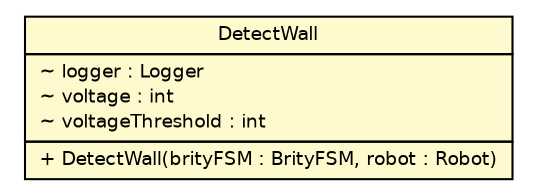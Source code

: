#!/usr/local/bin/dot
#
# Class diagram 
# Generated by UMLGraph version R5_6 (http://www.umlgraph.org/)
#

digraph G {
	edge [fontname="Helvetica",fontsize=10,labelfontname="Helvetica",labelfontsize=10];
	node [fontname="Helvetica",fontsize=10,shape=plaintext];
	nodesep=0.25;
	ranksep=0.5;
	// jab.lejos.liverobots.brity.fsm.states.DetectWall
	c178 [label=<<table title="jab.lejos.liverobots.brity.fsm.states.DetectWall" border="0" cellborder="1" cellspacing="0" cellpadding="2" port="p" bgcolor="lemonChiffon" href="./DetectWall.html">
		<tr><td><table border="0" cellspacing="0" cellpadding="1">
<tr><td align="center" balign="center"> DetectWall </td></tr>
		</table></td></tr>
		<tr><td><table border="0" cellspacing="0" cellpadding="1">
<tr><td align="left" balign="left"> ~ logger : Logger </td></tr>
<tr><td align="left" balign="left"> ~ voltage : int </td></tr>
<tr><td align="left" balign="left"> ~ voltageThreshold : int </td></tr>
		</table></td></tr>
		<tr><td><table border="0" cellspacing="0" cellpadding="1">
<tr><td align="left" balign="left"> + DetectWall(brityFSM : BrityFSM, robot : Robot) </td></tr>
		</table></td></tr>
		</table>>, URL="./DetectWall.html", fontname="Helvetica", fontcolor="black", fontsize=9.0];
}

